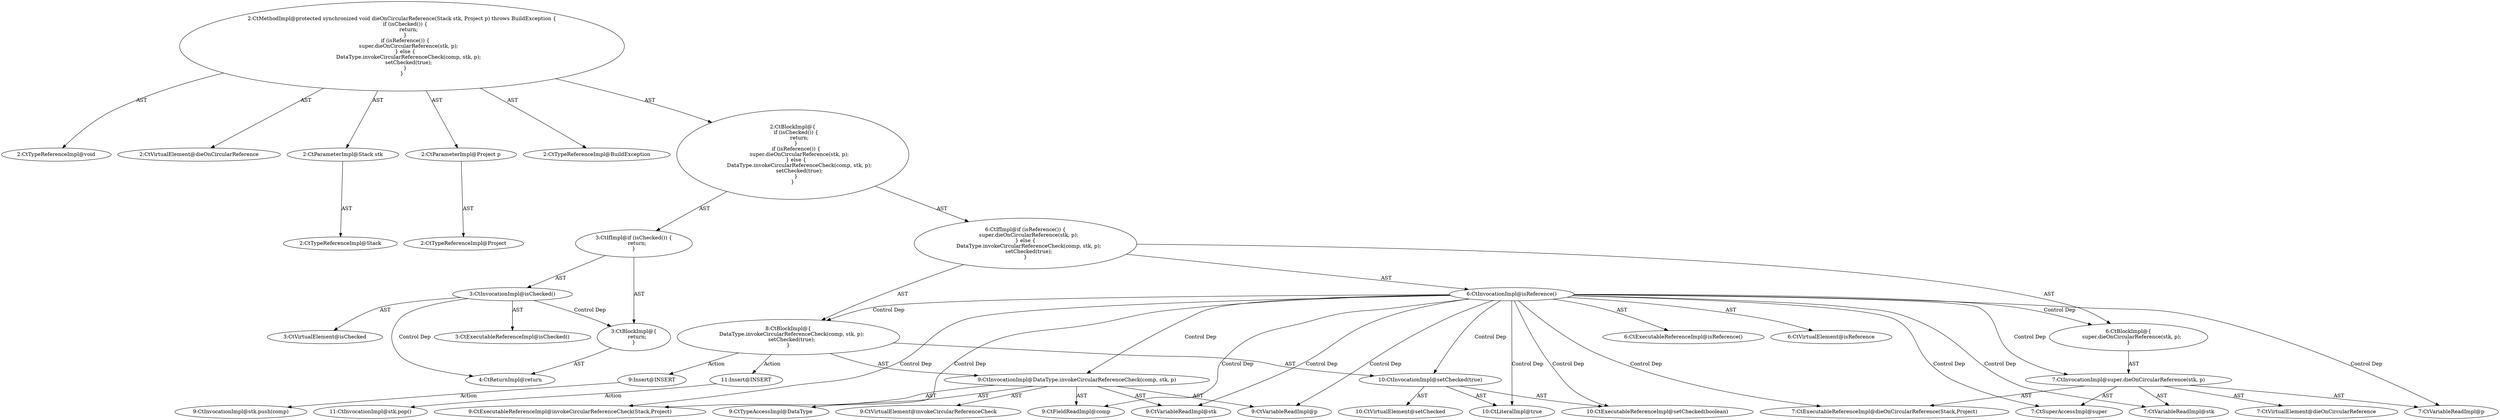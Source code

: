 digraph "dieOnCircularReference#?,Stack,Project" {
0 [label="2:CtTypeReferenceImpl@void" shape=ellipse]
1 [label="2:CtVirtualElement@dieOnCircularReference" shape=ellipse]
2 [label="2:CtParameterImpl@Stack stk" shape=ellipse]
3 [label="2:CtTypeReferenceImpl@Stack" shape=ellipse]
4 [label="2:CtParameterImpl@Project p" shape=ellipse]
5 [label="2:CtTypeReferenceImpl@Project" shape=ellipse]
6 [label="2:CtTypeReferenceImpl@BuildException" shape=ellipse]
7 [label="3:CtExecutableReferenceImpl@isChecked()" shape=ellipse]
8 [label="3:CtVirtualElement@isChecked" shape=ellipse]
9 [label="3:CtInvocationImpl@isChecked()" shape=ellipse]
10 [label="4:CtReturnImpl@return" shape=ellipse]
11 [label="3:CtBlockImpl@\{
    return;
\}" shape=ellipse]
12 [label="3:CtIfImpl@if (isChecked()) \{
    return;
\}" shape=ellipse]
13 [label="6:CtExecutableReferenceImpl@isReference()" shape=ellipse]
14 [label="6:CtVirtualElement@isReference" shape=ellipse]
15 [label="6:CtInvocationImpl@isReference()" shape=ellipse]
16 [label="7:CtExecutableReferenceImpl@dieOnCircularReference(Stack,Project)" shape=ellipse]
17 [label="7:CtVirtualElement@dieOnCircularReference" shape=ellipse]
18 [label="7:CtSuperAccessImpl@super" shape=ellipse]
19 [label="7:CtVariableReadImpl@stk" shape=ellipse]
20 [label="7:CtVariableReadImpl@p" shape=ellipse]
21 [label="7:CtInvocationImpl@super.dieOnCircularReference(stk, p)" shape=ellipse]
22 [label="6:CtBlockImpl@\{
    super.dieOnCircularReference(stk, p);
\}" shape=ellipse]
23 [label="9:CtExecutableReferenceImpl@invokeCircularReferenceCheck(Stack,Project)" shape=ellipse]
24 [label="9:CtVirtualElement@invokeCircularReferenceCheck" shape=ellipse]
25 [label="9:CtTypeAccessImpl@DataType" shape=ellipse]
26 [label="9:CtFieldReadImpl@comp" shape=ellipse]
27 [label="9:CtVariableReadImpl@stk" shape=ellipse]
28 [label="9:CtVariableReadImpl@p" shape=ellipse]
29 [label="9:CtInvocationImpl@DataType.invokeCircularReferenceCheck(comp, stk, p)" shape=ellipse]
30 [label="10:CtExecutableReferenceImpl@setChecked(boolean)" shape=ellipse]
31 [label="10:CtVirtualElement@setChecked" shape=ellipse]
32 [label="10:CtLiteralImpl@true" shape=ellipse]
33 [label="10:CtInvocationImpl@setChecked(true)" shape=ellipse]
34 [label="8:CtBlockImpl@\{
    DataType.invokeCircularReferenceCheck(comp, stk, p);
    setChecked(true);
\}" shape=ellipse]
35 [label="6:CtIfImpl@if (isReference()) \{
    super.dieOnCircularReference(stk, p);
\} else \{
    DataType.invokeCircularReferenceCheck(comp, stk, p);
    setChecked(true);
\}" shape=ellipse]
36 [label="2:CtBlockImpl@\{
    if (isChecked()) \{
        return;
    \}
    if (isReference()) \{
        super.dieOnCircularReference(stk, p);
    \} else \{
        DataType.invokeCircularReferenceCheck(comp, stk, p);
        setChecked(true);
    \}
\}" shape=ellipse]
37 [label="2:CtMethodImpl@protected synchronized void dieOnCircularReference(Stack stk, Project p) throws BuildException \{
    if (isChecked()) \{
        return;
    \}
    if (isReference()) \{
        super.dieOnCircularReference(stk, p);
    \} else \{
        DataType.invokeCircularReferenceCheck(comp, stk, p);
        setChecked(true);
    \}
\}" shape=ellipse]
38 [label="9:Insert@INSERT" shape=ellipse]
39 [label="9:CtInvocationImpl@stk.push(comp)" shape=ellipse]
40 [label="11:Insert@INSERT" shape=ellipse]
41 [label="11:CtInvocationImpl@stk.pop()" shape=ellipse]
2 -> 3 [label="AST"];
4 -> 5 [label="AST"];
9 -> 8 [label="AST"];
9 -> 7 [label="AST"];
9 -> 11 [label="Control Dep"];
9 -> 10 [label="Control Dep"];
11 -> 10 [label="AST"];
12 -> 9 [label="AST"];
12 -> 11 [label="AST"];
15 -> 14 [label="AST"];
15 -> 13 [label="AST"];
15 -> 22 [label="Control Dep"];
15 -> 21 [label="Control Dep"];
15 -> 16 [label="Control Dep"];
15 -> 18 [label="Control Dep"];
15 -> 19 [label="Control Dep"];
15 -> 20 [label="Control Dep"];
15 -> 34 [label="Control Dep"];
15 -> 29 [label="Control Dep"];
15 -> 23 [label="Control Dep"];
15 -> 25 [label="Control Dep"];
15 -> 26 [label="Control Dep"];
15 -> 27 [label="Control Dep"];
15 -> 28 [label="Control Dep"];
15 -> 33 [label="Control Dep"];
15 -> 30 [label="Control Dep"];
15 -> 32 [label="Control Dep"];
21 -> 17 [label="AST"];
21 -> 18 [label="AST"];
21 -> 16 [label="AST"];
21 -> 19 [label="AST"];
21 -> 20 [label="AST"];
22 -> 21 [label="AST"];
29 -> 24 [label="AST"];
29 -> 25 [label="AST"];
29 -> 23 [label="AST"];
29 -> 26 [label="AST"];
29 -> 27 [label="AST"];
29 -> 28 [label="AST"];
33 -> 31 [label="AST"];
33 -> 30 [label="AST"];
33 -> 32 [label="AST"];
34 -> 29 [label="AST"];
34 -> 33 [label="AST"];
34 -> 38 [label="Action"];
34 -> 40 [label="Action"];
35 -> 15 [label="AST"];
35 -> 22 [label="AST"];
35 -> 34 [label="AST"];
36 -> 12 [label="AST"];
36 -> 35 [label="AST"];
37 -> 1 [label="AST"];
37 -> 0 [label="AST"];
37 -> 2 [label="AST"];
37 -> 4 [label="AST"];
37 -> 6 [label="AST"];
37 -> 36 [label="AST"];
38 -> 39 [label="Action"];
40 -> 41 [label="Action"];
}
